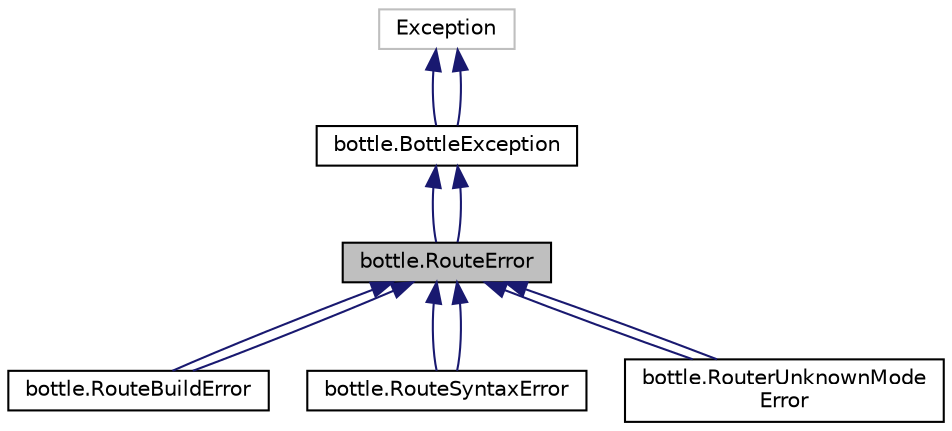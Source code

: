 digraph "bottle.RouteError"
{
 // LATEX_PDF_SIZE
  edge [fontname="Helvetica",fontsize="10",labelfontname="Helvetica",labelfontsize="10"];
  node [fontname="Helvetica",fontsize="10",shape=record];
  Node1 [label="bottle.RouteError",height=0.2,width=0.4,color="black", fillcolor="grey75", style="filled", fontcolor="black",tooltip=" "];
  Node2 -> Node1 [dir="back",color="midnightblue",fontsize="10",style="solid"];
  Node2 [label="bottle.BottleException",height=0.2,width=0.4,color="black", fillcolor="white", style="filled",URL="$classbottle_1_1BottleException.html",tooltip=" "];
  Node3 -> Node2 [dir="back",color="midnightblue",fontsize="10",style="solid"];
  Node3 [label="Exception",height=0.2,width=0.4,color="grey75", fillcolor="white", style="filled",tooltip=" "];
  Node3 -> Node2 [dir="back",color="midnightblue",fontsize="10",style="solid"];
  Node2 -> Node1 [dir="back",color="midnightblue",fontsize="10",style="solid"];
  Node1 -> Node4 [dir="back",color="midnightblue",fontsize="10",style="solid"];
  Node4 [label="bottle.RouteBuildError",height=0.2,width=0.4,color="black", fillcolor="white", style="filled",URL="$classbottle_1_1RouteBuildError.html",tooltip=" "];
  Node1 -> Node4 [dir="back",color="midnightblue",fontsize="10",style="solid"];
  Node1 -> Node5 [dir="back",color="midnightblue",fontsize="10",style="solid"];
  Node5 [label="bottle.RouteSyntaxError",height=0.2,width=0.4,color="black", fillcolor="white", style="filled",URL="$classbottle_1_1RouteSyntaxError.html",tooltip=" "];
  Node1 -> Node5 [dir="back",color="midnightblue",fontsize="10",style="solid"];
  Node1 -> Node6 [dir="back",color="midnightblue",fontsize="10",style="solid"];
  Node6 [label="bottle.RouterUnknownMode\lError",height=0.2,width=0.4,color="black", fillcolor="white", style="filled",URL="$classbottle_1_1RouterUnknownModeError.html",tooltip=" "];
  Node1 -> Node6 [dir="back",color="midnightblue",fontsize="10",style="solid"];
}
